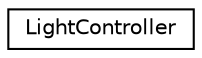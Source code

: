 digraph "Graphical Class Hierarchy"
{
 // LATEX_PDF_SIZE
  edge [fontname="Helvetica",fontsize="10",labelfontname="Helvetica",labelfontsize="10"];
  node [fontname="Helvetica",fontsize="10",shape=record];
  rankdir="LR";
  Node0 [label="LightController",height=0.2,width=0.4,color="black", fillcolor="white", style="filled",URL="$classLightController.html",tooltip=" "];
}
